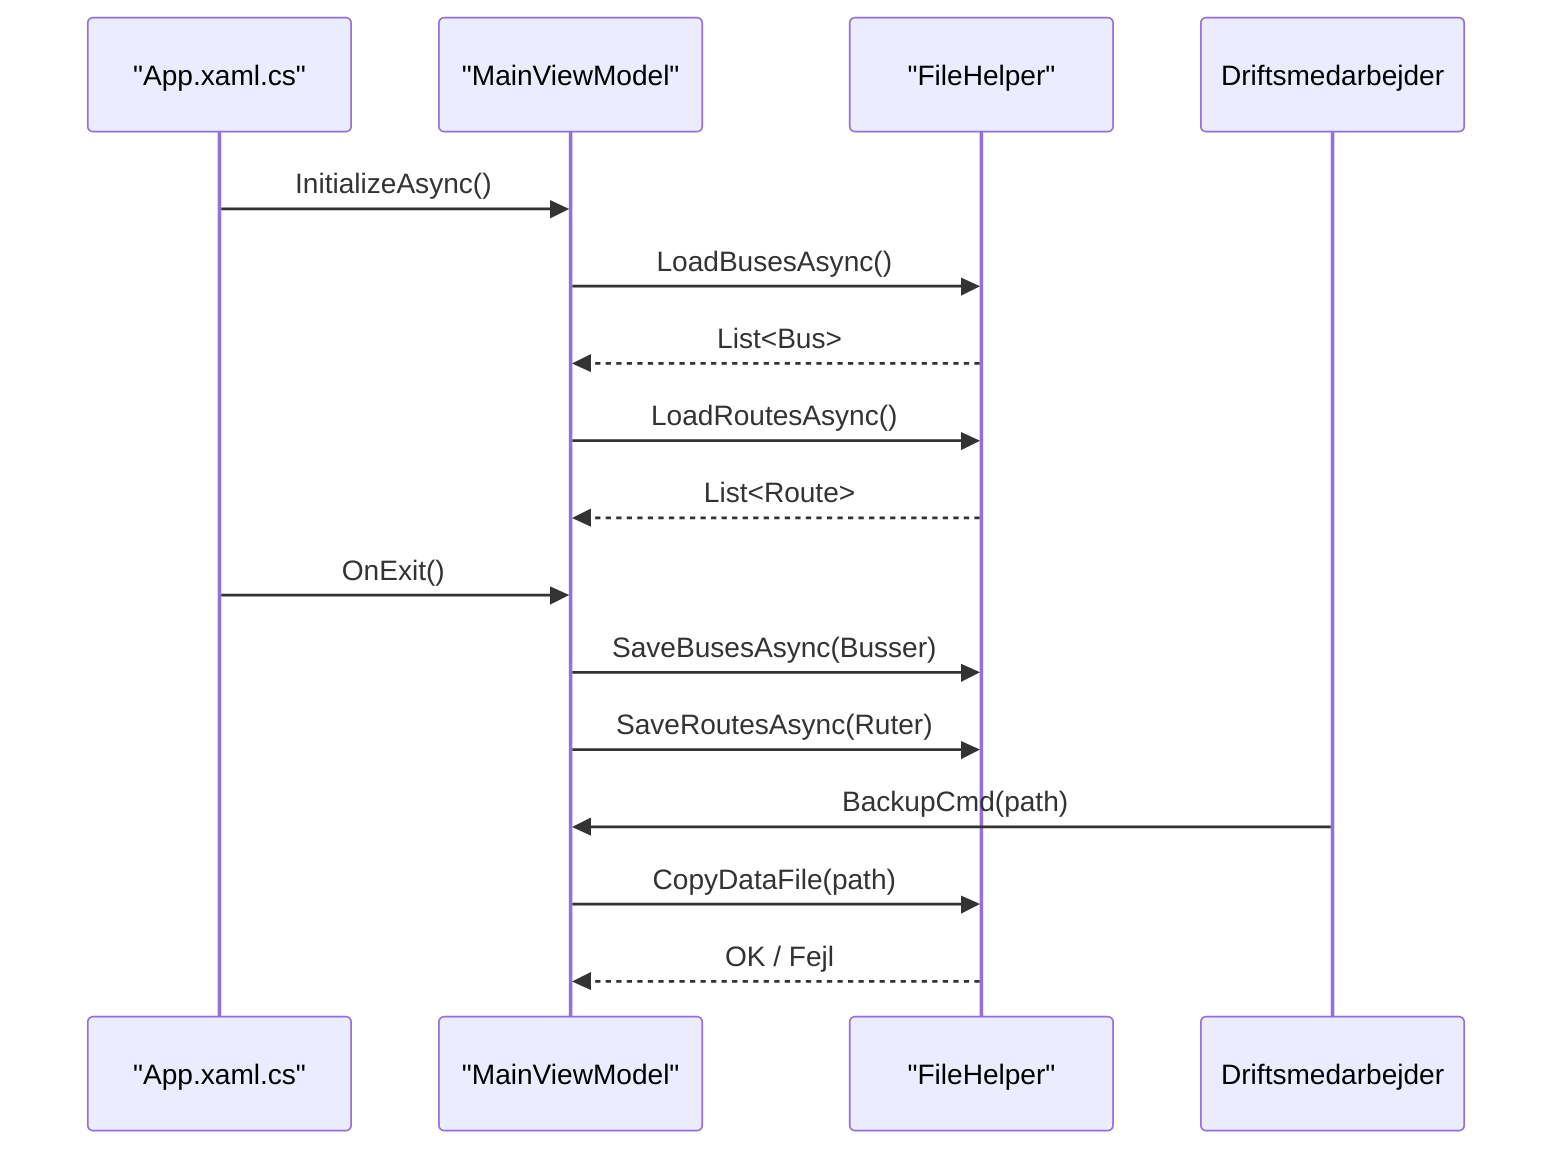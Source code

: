 sequenceDiagram
participant App as "App.xaml.cs"
participant MainVM as "MainViewModel"
participant FileH  as "FileHelper"

%% ---- programstart ----
App ->> MainVM: InitializeAsync()
MainVM ->> FileH: LoadBusesAsync()
FileH -->> MainVM: List<Bus>
MainVM ->> FileH: LoadRoutesAsync()
FileH -->> MainVM: List<Route>

%% ---- lukning ----
App ->> MainVM: OnExit()
MainVM ->> FileH: SaveBusesAsync(Busser)
MainVM ->> FileH: SaveRoutesAsync(Ruter)

%% ---- manuel backup ----
Driftsmedarbejder ->> MainVM: BackupCmd(path)
MainVM ->> FileH: CopyDataFile(path)
FileH -->> MainVM: OK / Fejl
